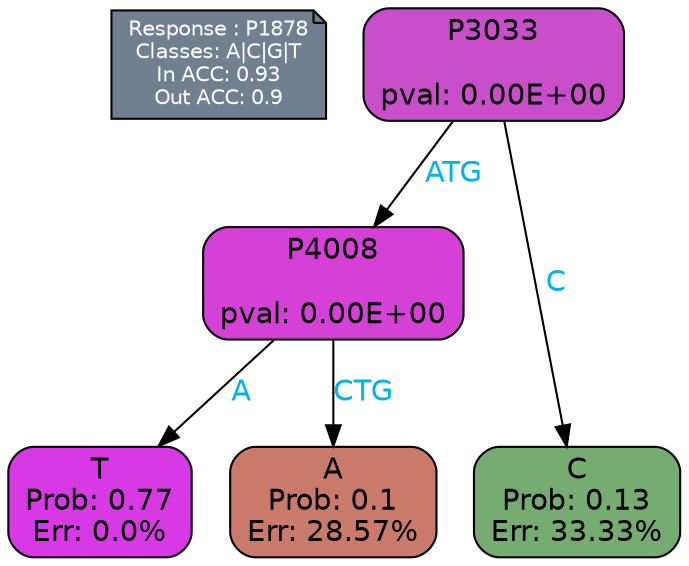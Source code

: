 digraph Tree {
node [shape=box, style="filled, rounded", color="black", fontname=helvetica] ;
graph [ranksep=equally, splines=polylines, bgcolor=transparent, dpi=600] ;
edge [fontname=helvetica] ;
LEGEND [label="Response : P1878
Classes: A|C|G|T
In ACC: 0.93
Out ACC: 0.9
",shape=note,align=left,style=filled,fillcolor="slategray",fontcolor="white",fontsize=10];1 [label="P3033

pval: 0.00E+00", fillcolor="#c94eca"] ;
2 [label="P4008

pval: 0.00E+00", fillcolor="#d540d7"] ;
3 [label="T
Prob: 0.77
Err: 0.0%", fillcolor="#d739e5"] ;
4 [label="A
Prob: 0.1
Err: 28.57%", fillcolor="#ca7a6a"] ;
5 [label="C
Prob: 0.13
Err: 33.33%", fillcolor="#76ab72"] ;
1 -> 2 [label="ATG",fontcolor=deepskyblue2] ;
1 -> 5 [label="C",fontcolor=deepskyblue2] ;
2 -> 3 [label="A",fontcolor=deepskyblue2] ;
2 -> 4 [label="CTG",fontcolor=deepskyblue2] ;
{rank = same; 3;4;5;}{rank = same; LEGEND;1;}}